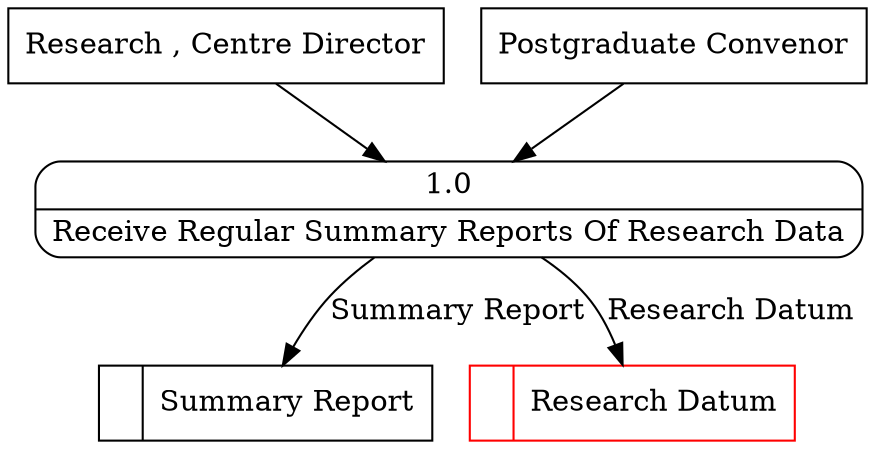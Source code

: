 digraph dfd2{ 
node[shape=record]
200 [label="<f0>  |<f1> Summary Report " ];
201 [label="<f0>  |<f1> Research Datum " color=red];
202 [label="Research , Centre Director" shape=box];
203 [label="Postgraduate Convenor" shape=box];
204 [label="{<f0> 1.0|<f1> Receive Regular Summary Reports Of Research Data }" shape=Mrecord];
202 -> 204
203 -> 204
204 -> 200 [label="Summary Report"]
204 -> 201 [label="Research Datum"]
}